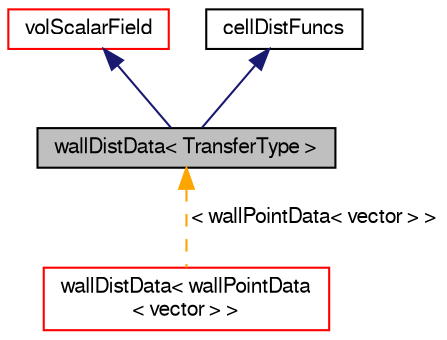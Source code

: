 digraph "wallDistData&lt; TransferType &gt;"
{
  bgcolor="transparent";
  edge [fontname="FreeSans",fontsize="10",labelfontname="FreeSans",labelfontsize="10"];
  node [fontname="FreeSans",fontsize="10",shape=record];
  Node0 [label="wallDistData\< TransferType \>",height=0.2,width=0.4,color="black", fillcolor="grey75", style="filled", fontcolor="black"];
  Node1 -> Node0 [dir="back",color="midnightblue",fontsize="10",style="solid",fontname="FreeSans"];
  Node1 [label="volScalarField",height=0.2,width=0.4,color="red",URL="$a22434.html",tooltip="Generic GeometricField class. "];
  Node12 -> Node0 [dir="back",color="midnightblue",fontsize="10",style="solid",fontname="FreeSans"];
  Node12 [label="cellDistFuncs",height=0.2,width=0.4,color="black",URL="$a24958.html",tooltip="Collection of functions used in wall distance calculation. "];
  Node0 -> Node13 [dir="back",color="orange",fontsize="10",style="dashed",label=" \< wallPointData\< vector \> \>" ,fontname="FreeSans"];
  Node13 [label="wallDistData\< wallPointData\l\< vector \> \>",height=0.2,width=0.4,color="red",URL="$a22902.html"];
}
